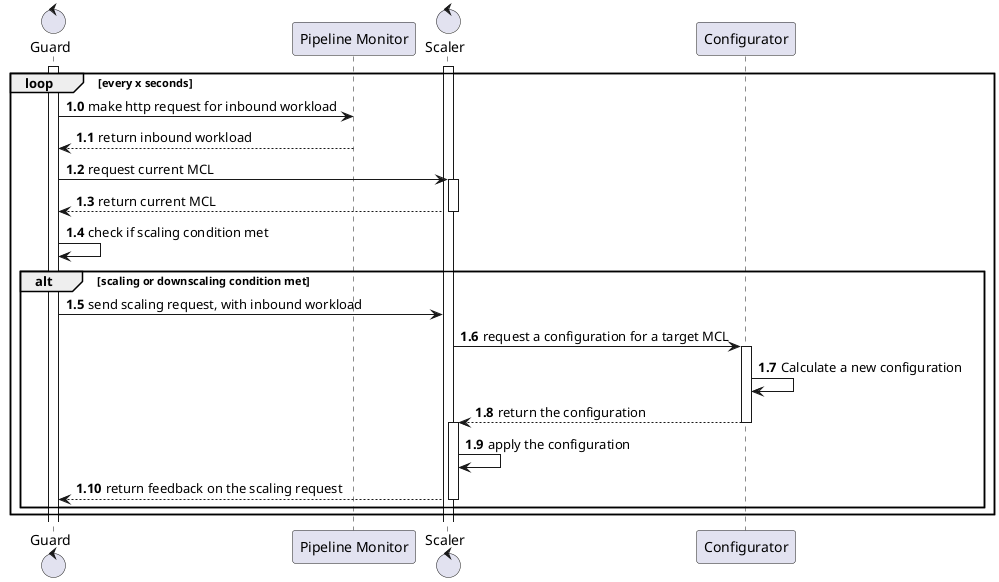 @startuml
control "Guard" as G
participant "Pipeline Monitor" as M 
control "Scaler" as S
participant "Configurator" as C

loop every x seconds
    activate G
    activate S
    autonumber 1.0
    G -> M: make http request for inbound workload
    M --> G: return inbound workload
    G -> S: request current MCL
    activate S
    S --> G: return current MCL
    deactivate S
    G -> G : check if scaling condition met
    alt scaling or downscaling condition met
        G -> S: send scaling request, with inbound workload
        S -> C: request a configuration for a target MCL
        activate C
        C -> C: Calculate a new configuration
        C --> S: return the configuration
        deactivate C
        activate S
        S -> S: apply the configuration
        S --> G: return feedback on the scaling request
        deactivate S
    end
end


 


@enduml